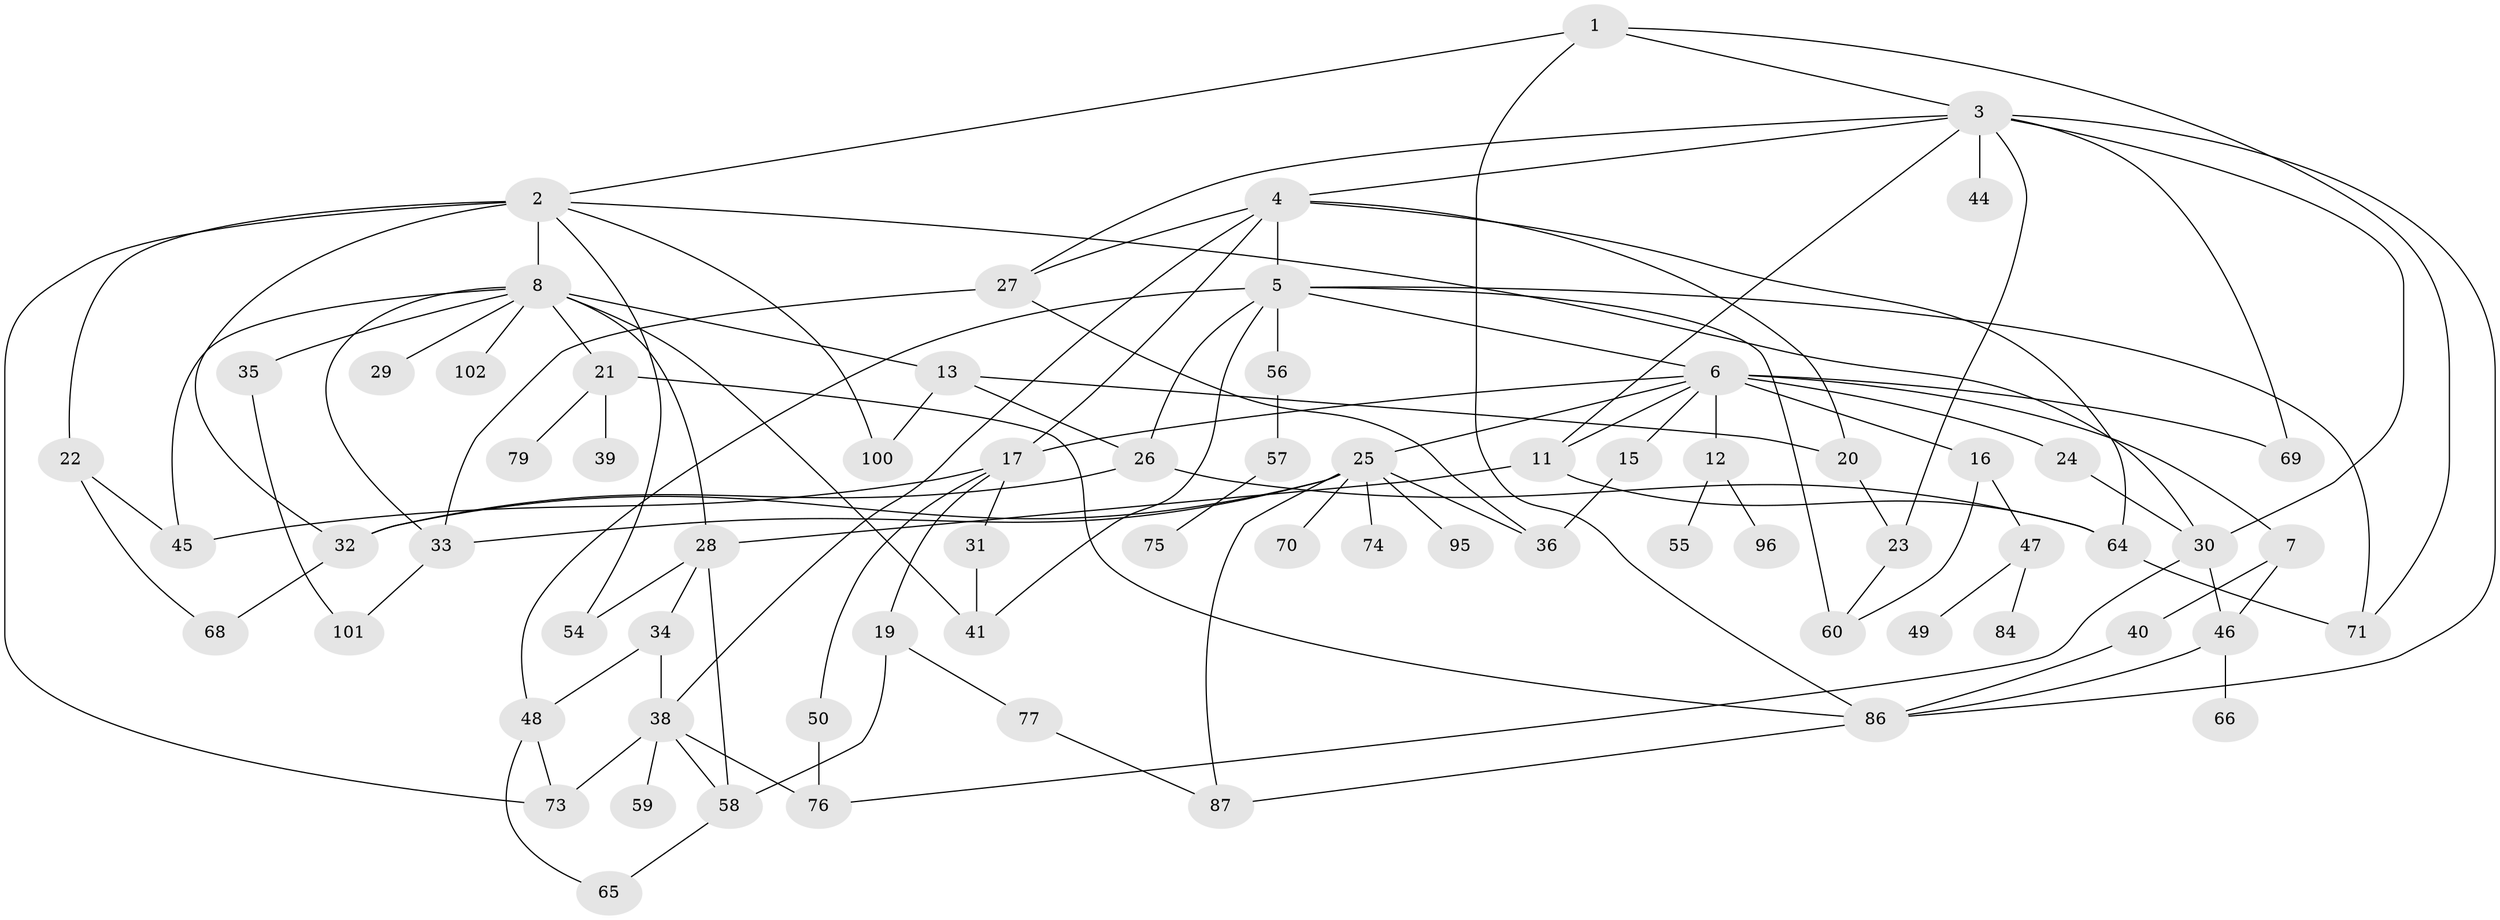 // Generated by graph-tools (version 1.1) at 2025/51/02/27/25 19:51:39]
// undirected, 71 vertices, 116 edges
graph export_dot {
graph [start="1"]
  node [color=gray90,style=filled];
  1;
  2 [super="+14"];
  3 [super="+91"];
  4 [super="+99"];
  5 [super="+42"];
  6 [super="+10"];
  7;
  8 [super="+9"];
  11;
  12 [super="+51"];
  13 [super="+90"];
  15;
  16 [super="+18"];
  17;
  19;
  20 [super="+98"];
  21;
  22;
  23 [super="+37"];
  24;
  25 [super="+52"];
  26;
  27;
  28 [super="+43"];
  29;
  30 [super="+85"];
  31 [super="+94"];
  32 [super="+80"];
  33 [super="+53"];
  34;
  35;
  36 [super="+62"];
  38;
  39;
  40 [super="+61"];
  41 [super="+63"];
  44;
  45 [super="+83"];
  46 [super="+67"];
  47 [super="+78"];
  48 [super="+82"];
  49;
  50;
  54;
  55 [super="+93"];
  56 [super="+88"];
  57;
  58;
  59 [super="+72"];
  60 [super="+89"];
  64;
  65;
  66;
  68;
  69;
  70;
  71 [super="+81"];
  73;
  74;
  75;
  76;
  77;
  79;
  84;
  86 [super="+92"];
  87 [super="+97"];
  95;
  96;
  100;
  101;
  102;
  1 -- 2;
  1 -- 3;
  1 -- 71;
  1 -- 86;
  2 -- 8 [weight=2];
  2 -- 22;
  2 -- 30;
  2 -- 73;
  2 -- 100;
  2 -- 54;
  2 -- 32;
  3 -- 4;
  3 -- 23;
  3 -- 44;
  3 -- 69;
  3 -- 86;
  3 -- 27;
  3 -- 11;
  3 -- 30;
  4 -- 5;
  4 -- 27;
  4 -- 38;
  4 -- 64;
  4 -- 17;
  4 -- 20;
  5 -- 6;
  5 -- 26;
  5 -- 56;
  5 -- 48;
  5 -- 71;
  5 -- 41;
  5 -- 60;
  6 -- 7;
  6 -- 16;
  6 -- 17;
  6 -- 24;
  6 -- 25;
  6 -- 69;
  6 -- 11;
  6 -- 12;
  6 -- 15;
  7 -- 40;
  7 -- 46;
  8 -- 13;
  8 -- 33;
  8 -- 45;
  8 -- 102;
  8 -- 35;
  8 -- 21;
  8 -- 41;
  8 -- 28;
  8 -- 29;
  11 -- 64;
  11 -- 28;
  12 -- 96;
  12 -- 55;
  13 -- 20;
  13 -- 26;
  13 -- 100;
  15 -- 36;
  16 -- 47;
  16 -- 60;
  17 -- 19;
  17 -- 31;
  17 -- 50;
  17 -- 45;
  19 -- 77;
  19 -- 58;
  20 -- 23;
  21 -- 39;
  21 -- 79;
  21 -- 86;
  22 -- 68;
  22 -- 45;
  23 -- 60;
  24 -- 30;
  25 -- 36 [weight=2];
  25 -- 70;
  25 -- 74;
  25 -- 95;
  25 -- 33;
  25 -- 32;
  25 -- 87;
  26 -- 32;
  26 -- 64;
  27 -- 33;
  27 -- 36;
  28 -- 34;
  28 -- 58;
  28 -- 54;
  30 -- 76;
  30 -- 46;
  31 -- 41;
  32 -- 68;
  33 -- 101;
  34 -- 38;
  34 -- 48;
  35 -- 101;
  38 -- 58;
  38 -- 59;
  38 -- 76;
  38 -- 73;
  40 -- 86;
  46 -- 66;
  46 -- 86;
  47 -- 49;
  47 -- 84;
  48 -- 73;
  48 -- 65;
  50 -- 76;
  56 -- 57;
  57 -- 75;
  58 -- 65;
  64 -- 71;
  77 -- 87;
  86 -- 87;
}
